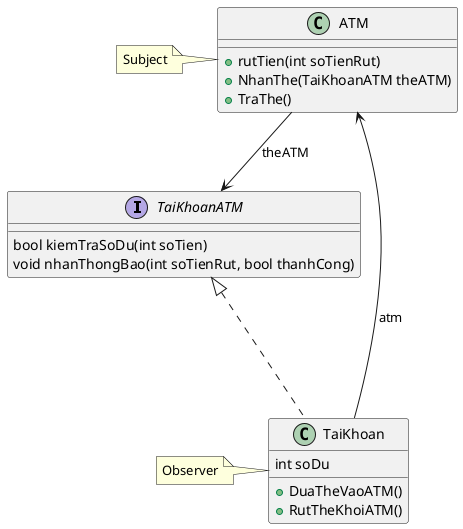 @startuml
'https://plantuml.com/class-diagram

interface TaiKhoanATM{
    bool kiemTraSoDu(int soTien)
    void nhanThongBao(int soTienRut, bool thanhCong)
}

class TaiKhoan{
    int soDu
    + DuaTheVaoATM()
    + RutTheKhoiATM()
}

class ATM{
    + rutTien(int soTienRut)
    + NhanThe(TaiKhoanATM theATM)
    + TraThe()
}



 ATM --> TaiKhoanATM:theATM
 TaiKhoanATM <|... TaiKhoan
 TaiKhoan ---> ATM:atm

note left of ATM
    Subject
end note

note left of TaiKhoan
    Observer
end note

@enduml
